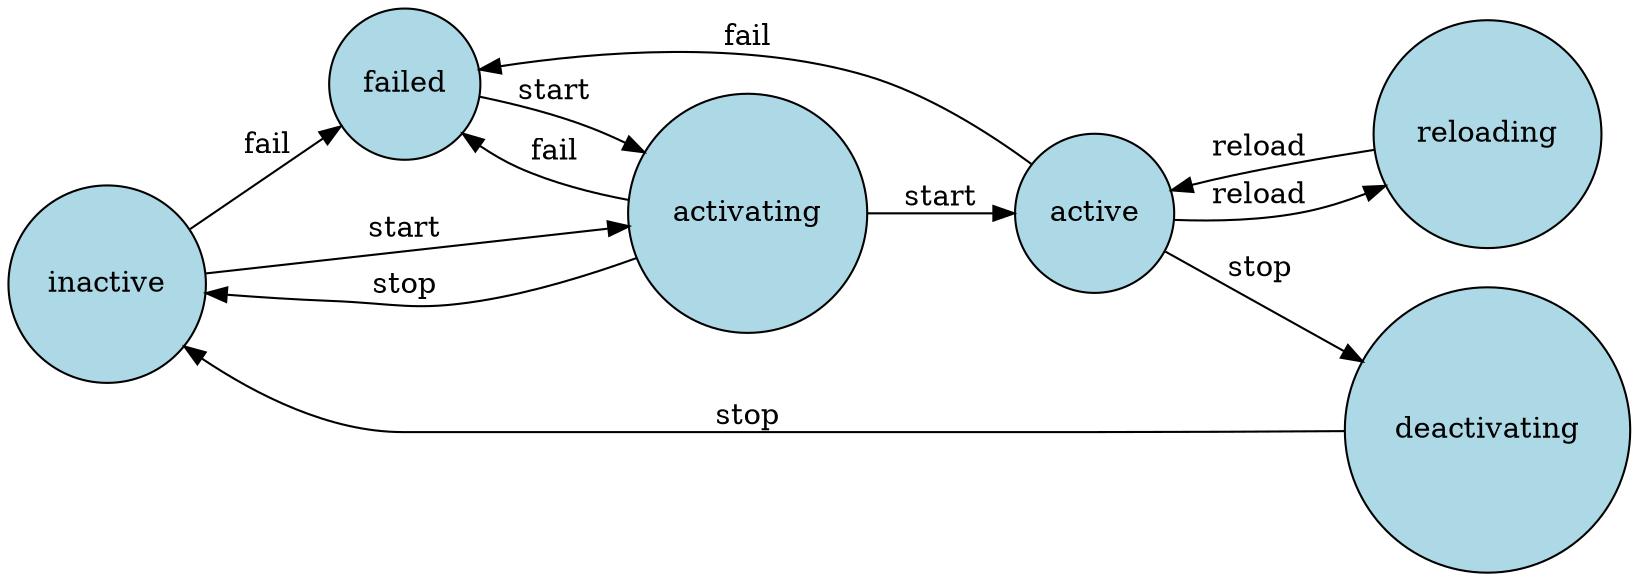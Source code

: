 digraph systemd_states {
	rankdir=LR;
	node [shape=circle, style=filled, fillcolor=lightblue];

	// States
	inactive     [label="inactive"];
	active       [label="active"];
	failed       [label="failed"];
	activating   [label="activating"];
	deactivating [label="deactivating"];
	reloading    [label="reloading"];

	// Start transition
	inactive     -> activating   [label="start"];
	failed       -> activating   [label="start"];
	activating   -> active       [label="start"];

	// Stop transition
	active       -> deactivating [label="stop"];
	active       -> failed       [label="fail"];
	deactivating -> inactive     [label="stop"];
	activating   -> inactive     [label="stop"];
	activating   -> failed       [label="fail"];

	// Fail transition
	inactive     -> failed       [label="fail"];

	// Reload transition
	active       -> reloading    [label="reload"];
	reloading    -> active       [label="reload"];
}
